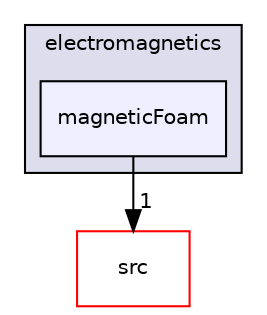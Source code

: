 digraph "applications/solvers/electromagnetics/magneticFoam" {
  bgcolor=transparent;
  compound=true
  node [ fontsize="10", fontname="Helvetica"];
  edge [ labelfontsize="10", labelfontname="Helvetica"];
  subgraph clusterdir_6925107ea68bc879ce25441c80612b3f {
    graph [ bgcolor="#ddddee", pencolor="black", label="electromagnetics" fontname="Helvetica", fontsize="10", URL="dir_6925107ea68bc879ce25441c80612b3f.html"]
  dir_ab9cebb5cc5f32020a0d92334f335243 [shape=box, label="magneticFoam", style="filled", fillcolor="#eeeeff", pencolor="black", URL="dir_ab9cebb5cc5f32020a0d92334f335243.html"];
  }
  dir_68267d1309a1af8e8297ef4c3efbcdba [shape=box label="src" color="red" URL="dir_68267d1309a1af8e8297ef4c3efbcdba.html"];
  dir_ab9cebb5cc5f32020a0d92334f335243->dir_68267d1309a1af8e8297ef4c3efbcdba [headlabel="1", labeldistance=1.5 headhref="dir_000124_000736.html"];
}
